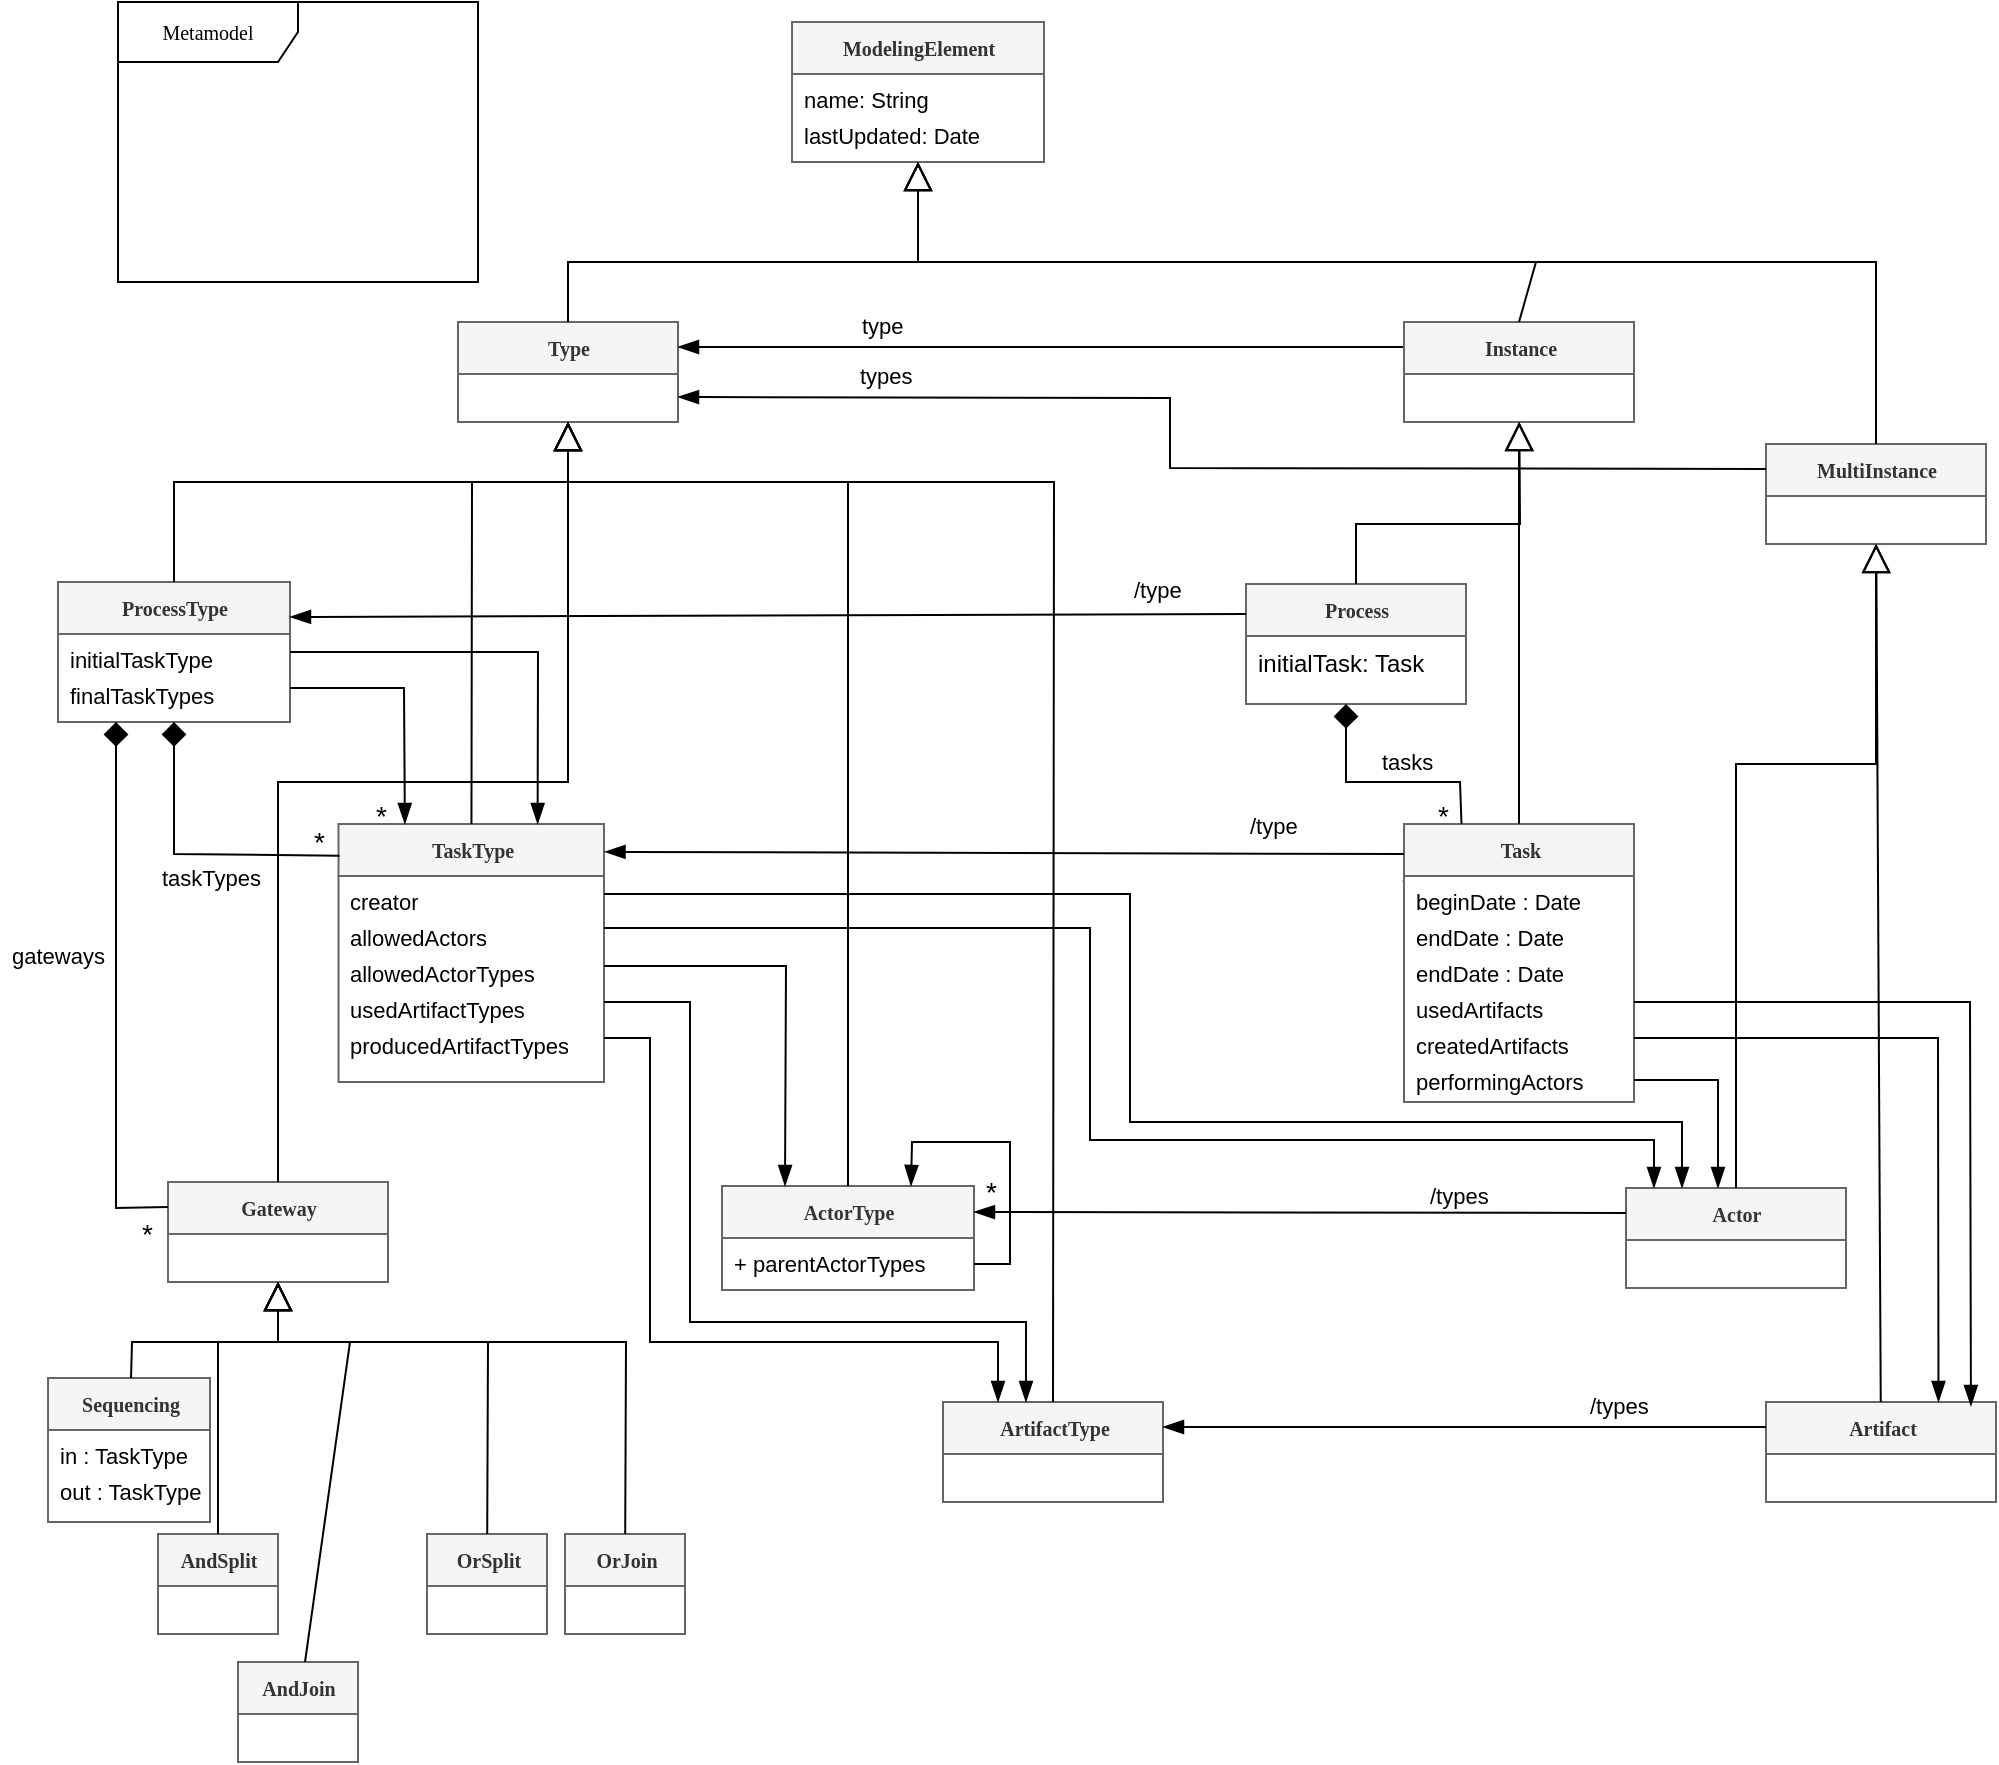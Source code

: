<mxfile version="14.6.9" type="github">
  <diagram name="Page-1" id="c4acf3e9-155e-7222-9cf6-157b1a14988f">
    <mxGraphModel dx="1962" dy="1765" grid="1" gridSize="10" guides="1" tooltips="1" connect="1" arrows="1" fold="1" page="1" pageScale="1" pageWidth="850" pageHeight="1100" background="#ffffff" math="0" shadow="0">
      <root>
        <mxCell id="0" />
        <mxCell id="1" parent="0" />
        <mxCell id="a-3xQabaQIuShYP5bTJc-108" value="&lt;font style=&quot;font-size: 14px&quot;&gt;*&lt;/font&gt;" style="edgeLabel;resizable=0;html=1;align=left;verticalAlign=bottom;" connectable="0" vertex="1" parent="1">
          <mxGeometry x="528" y="222" as="geometry">
            <mxPoint x="4" y="-15" as="offset" />
          </mxGeometry>
        </mxCell>
        <mxCell id="a-3xQabaQIuShYP5bTJc-105" value="&lt;font style=&quot;font-size: 14px&quot;&gt;*&lt;/font&gt;" style="edgeLabel;resizable=0;html=1;align=left;verticalAlign=bottom;" connectable="0" vertex="1" parent="1">
          <mxGeometry x="-3" y="222" as="geometry">
            <mxPoint x="4" y="-15" as="offset" />
          </mxGeometry>
        </mxCell>
        <mxCell id="a-3xQabaQIuShYP5bTJc-51" value="&lt;font style=&quot;font-size: 14px&quot;&gt;*&lt;/font&gt;" style="edgeLabel;resizable=0;html=1;align=left;verticalAlign=bottom;" connectable="0" vertex="1" parent="1">
          <mxGeometry x="509.5" y="257" as="geometry">
            <mxPoint x="4" y="-15" as="offset" />
          </mxGeometry>
        </mxCell>
        <mxCell id="a-3xQabaQIuShYP5bTJc-92" value="&lt;font style=&quot;font-size: 14px&quot;&gt;*&lt;/font&gt;" style="edgeLabel;resizable=0;html=1;align=left;verticalAlign=bottom;" connectable="0" vertex="1" parent="1">
          <mxGeometry x="302" y="410" width="126" as="geometry">
            <mxPoint x="4" y="-15" as="offset" />
          </mxGeometry>
        </mxCell>
        <mxCell id="a-3xQabaQIuShYP5bTJc-44" value="&lt;font style=&quot;font-size: 14px&quot;&gt;*&lt;/font&gt;" style="edgeLabel;resizable=0;html=1;align=left;verticalAlign=bottom;" connectable="0" vertex="1" parent="1">
          <mxGeometry x="-34" y="235" as="geometry">
            <mxPoint x="4" y="-15" as="offset" />
          </mxGeometry>
        </mxCell>
        <mxCell id="17acba5748e5396b-1" value="Metamodel" style="shape=umlFrame;whiteSpace=wrap;html=1;rounded=0;shadow=0;comic=0;labelBackgroundColor=none;strokeWidth=1;fontFamily=Verdana;fontSize=10;align=center;width=90;height=30;" parent="1" vertex="1">
          <mxGeometry x="-126" y="-210" width="180" height="140" as="geometry" />
        </mxCell>
        <mxCell id="EUPt2hbITshMY0ZR5973-1" value="&lt;b&gt;ModelingElement&lt;/b&gt;" style="swimlane;html=1;fontStyle=0;childLayout=stackLayout;horizontal=1;startSize=26;fillColor=#f5f5f5;horizontalStack=0;resizeParent=1;resizeLast=0;collapsible=1;marginBottom=0;swimlaneFillColor=#ffffff;rounded=0;shadow=0;comic=0;labelBackgroundColor=none;strokeWidth=1;fontFamily=Verdana;fontSize=10;align=center;strokeColor=#666666;fontColor=#333333;" parent="1" vertex="1">
          <mxGeometry x="211" y="-200" width="126" height="70" as="geometry" />
        </mxCell>
        <mxCell id="EUPt2hbITshMY0ZR5973-2" value="name: String" style="text;html=1;strokeColor=none;fillColor=none;align=left;verticalAlign=top;spacingLeft=4;spacingRight=4;whiteSpace=wrap;overflow=hidden;rotatable=0;points=[[0,0.5],[1,0.5]];portConstraint=eastwest;fontSize=11;" parent="EUPt2hbITshMY0ZR5973-1" vertex="1">
          <mxGeometry y="26" width="126" height="18" as="geometry" />
        </mxCell>
        <mxCell id="EUPt2hbITshMY0ZR5973-3" value="lastUpdated: Date" style="text;html=1;strokeColor=none;fillColor=none;align=left;verticalAlign=top;spacingLeft=4;spacingRight=4;whiteSpace=wrap;overflow=hidden;rotatable=0;points=[[0,0.5],[1,0.5]];portConstraint=eastwest;fontSize=11;" parent="EUPt2hbITshMY0ZR5973-1" vertex="1">
          <mxGeometry y="44" width="126" height="18" as="geometry" />
        </mxCell>
        <mxCell id="EUPt2hbITshMY0ZR5973-5" value="&lt;b&gt;Type&lt;/b&gt;" style="swimlane;html=1;fontStyle=0;childLayout=stackLayout;horizontal=1;startSize=26;fillColor=#f5f5f5;horizontalStack=0;resizeParent=1;resizeLast=0;collapsible=1;marginBottom=0;swimlaneFillColor=#ffffff;rounded=0;shadow=0;comic=0;labelBackgroundColor=none;strokeWidth=1;fontFamily=Verdana;fontSize=10;align=center;strokeColor=#666666;fontColor=#333333;" parent="1" vertex="1">
          <mxGeometry x="44" y="-50" width="110" height="50" as="geometry" />
        </mxCell>
        <mxCell id="a-3xQabaQIuShYP5bTJc-20" style="edgeStyle=none;rounded=0;orthogonalLoop=1;jettySize=auto;html=1;exitX=0;exitY=0.25;exitDx=0;exitDy=0;entryX=1;entryY=0.25;entryDx=0;entryDy=0;endArrow=blockThin;endFill=1;endSize=8;" edge="1" parent="1" source="a-3xQabaQIuShYP5bTJc-1" target="EUPt2hbITshMY0ZR5973-5">
          <mxGeometry relative="1" as="geometry" />
        </mxCell>
        <mxCell id="a-3xQabaQIuShYP5bTJc-1" value="&lt;b&gt;Instance&lt;/b&gt;" style="swimlane;html=1;fontStyle=0;childLayout=stackLayout;horizontal=1;startSize=26;fillColor=#f5f5f5;horizontalStack=0;resizeParent=1;resizeLast=0;collapsible=1;marginBottom=0;swimlaneFillColor=#ffffff;rounded=0;shadow=0;comic=0;labelBackgroundColor=none;strokeWidth=1;fontFamily=Verdana;fontSize=10;align=center;strokeColor=#666666;fontColor=#333333;" vertex="1" parent="1">
          <mxGeometry x="517" y="-50" width="115" height="50" as="geometry" />
        </mxCell>
        <mxCell id="a-3xQabaQIuShYP5bTJc-2" value="&lt;div&gt;&lt;b&gt;MultiInstance&lt;/b&gt;&lt;/div&gt;" style="swimlane;html=1;fontStyle=0;childLayout=stackLayout;horizontal=1;startSize=26;fillColor=#f5f5f5;horizontalStack=0;resizeParent=1;resizeLast=0;collapsible=1;marginBottom=0;swimlaneFillColor=#ffffff;rounded=0;shadow=0;comic=0;labelBackgroundColor=none;strokeWidth=1;fontFamily=Verdana;fontSize=10;align=center;strokeColor=#666666;fontColor=#333333;" vertex="1" parent="1">
          <mxGeometry x="698" y="11" width="110" height="50" as="geometry" />
        </mxCell>
        <mxCell id="a-3xQabaQIuShYP5bTJc-9" value="" style="endArrow=block;endSize=12;endFill=0;html=1;exitX=0.5;exitY=0;exitDx=0;exitDy=0;rounded=0;" edge="1" parent="1" source="EUPt2hbITshMY0ZR5973-5" target="EUPt2hbITshMY0ZR5973-1">
          <mxGeometry width="160" relative="1" as="geometry">
            <mxPoint x="94" y="10" as="sourcePoint" />
            <mxPoint x="274" y="-112" as="targetPoint" />
            <Array as="points">
              <mxPoint x="99" y="-80" />
              <mxPoint x="274" y="-80" />
            </Array>
          </mxGeometry>
        </mxCell>
        <mxCell id="a-3xQabaQIuShYP5bTJc-10" value="" style="endArrow=block;endSize=12;endFill=0;html=1;exitX=0.5;exitY=0;exitDx=0;exitDy=0;rounded=0;" edge="1" parent="1" source="a-3xQabaQIuShYP5bTJc-1" target="EUPt2hbITshMY0ZR5973-1">
          <mxGeometry width="160" relative="1" as="geometry">
            <mxPoint x="109" y="-50" as="sourcePoint" />
            <mxPoint x="274" y="-110" as="targetPoint" />
            <Array as="points">
              <mxPoint x="583" y="-80" />
              <mxPoint x="274" y="-80" />
            </Array>
          </mxGeometry>
        </mxCell>
        <mxCell id="a-3xQabaQIuShYP5bTJc-13" value="" style="endArrow=block;endSize=12;endFill=0;html=1;rounded=0;" edge="1" parent="1" source="a-3xQabaQIuShYP5bTJc-2" target="EUPt2hbITshMY0ZR5973-1">
          <mxGeometry width="160" relative="1" as="geometry">
            <mxPoint x="414" y="-130" as="sourcePoint" />
            <mxPoint x="574" y="-130" as="targetPoint" />
            <Array as="points">
              <mxPoint x="753" y="-80" />
              <mxPoint x="274" y="-80" />
            </Array>
          </mxGeometry>
        </mxCell>
        <mxCell id="a-3xQabaQIuShYP5bTJc-24" value="type" style="edgeLabel;resizable=0;html=1;align=left;verticalAlign=bottom;" connectable="0" vertex="1" parent="1">
          <mxGeometry x="244" y="-40" as="geometry" />
        </mxCell>
        <mxCell id="a-3xQabaQIuShYP5bTJc-25" style="edgeStyle=none;rounded=0;orthogonalLoop=1;jettySize=auto;html=1;exitX=0;exitY=0.25;exitDx=0;exitDy=0;endArrow=blockThin;endFill=1;endSize=8;entryX=1;entryY=0.75;entryDx=0;entryDy=0;" edge="1" parent="1" source="a-3xQabaQIuShYP5bTJc-2" target="EUPt2hbITshMY0ZR5973-5">
          <mxGeometry relative="1" as="geometry">
            <mxPoint x="464" y="22.5" as="sourcePoint" />
            <mxPoint x="264" y="22.5" as="targetPoint" />
            <Array as="points">
              <mxPoint x="400" y="23" />
              <mxPoint x="400" y="-12" />
            </Array>
          </mxGeometry>
        </mxCell>
        <mxCell id="a-3xQabaQIuShYP5bTJc-26" value="types" style="edgeLabel;resizable=0;html=1;align=left;verticalAlign=bottom;" connectable="0" vertex="1" parent="1">
          <mxGeometry x="239" as="geometry">
            <mxPoint x="4" y="-15" as="offset" />
          </mxGeometry>
        </mxCell>
        <mxCell id="a-3xQabaQIuShYP5bTJc-27" value="&lt;b&gt;ProcessType&lt;/b&gt;" style="swimlane;html=1;fontStyle=0;childLayout=stackLayout;horizontal=1;startSize=26;fillColor=#f5f5f5;horizontalStack=0;resizeParent=1;resizeLast=0;collapsible=1;marginBottom=0;swimlaneFillColor=#ffffff;rounded=0;shadow=0;comic=0;labelBackgroundColor=none;strokeWidth=1;fontFamily=Verdana;fontSize=10;align=center;strokeColor=#666666;fontColor=#333333;" vertex="1" parent="1">
          <mxGeometry x="-156" y="80" width="116" height="70" as="geometry" />
        </mxCell>
        <mxCell id="a-3xQabaQIuShYP5bTJc-68" value="initialTaskType" style="text;html=1;strokeColor=none;fillColor=none;align=left;verticalAlign=top;spacingLeft=4;spacingRight=4;whiteSpace=wrap;overflow=hidden;rotatable=0;points=[[0,0.5],[1,0.5]];portConstraint=eastwest;fontSize=11;" vertex="1" parent="a-3xQabaQIuShYP5bTJc-27">
          <mxGeometry y="26" width="116" height="18" as="geometry" />
        </mxCell>
        <mxCell id="a-3xQabaQIuShYP5bTJc-69" value="&lt;div style=&quot;font-size: 11px&quot;&gt;finalTaskTypes&lt;/div&gt;" style="text;html=1;strokeColor=none;fillColor=none;align=left;verticalAlign=top;spacingLeft=4;spacingRight=4;whiteSpace=wrap;overflow=hidden;rotatable=0;points=[[0,0.5],[1,0.5]];portConstraint=eastwest;fontSize=11;" vertex="1" parent="a-3xQabaQIuShYP5bTJc-27">
          <mxGeometry y="44" width="116" height="18" as="geometry" />
        </mxCell>
        <mxCell id="a-3xQabaQIuShYP5bTJc-29" value="" style="endArrow=block;endSize=12;endFill=0;html=1;rounded=0;exitX=0.5;exitY=0;exitDx=0;exitDy=0;" edge="1" parent="1" source="a-3xQabaQIuShYP5bTJc-27" target="EUPt2hbITshMY0ZR5973-5">
          <mxGeometry width="160" relative="1" as="geometry">
            <mxPoint x="-36" y="60" as="sourcePoint" />
            <mxPoint x="139" y="70" as="targetPoint" />
            <Array as="points">
              <mxPoint x="-98" y="30" />
              <mxPoint x="99" y="30" />
            </Array>
          </mxGeometry>
        </mxCell>
        <mxCell id="a-3xQabaQIuShYP5bTJc-30" value="&lt;b&gt;TaskType&lt;/b&gt;" style="swimlane;html=1;fontStyle=0;childLayout=stackLayout;horizontal=1;startSize=26;fillColor=#f5f5f5;horizontalStack=0;resizeParent=1;resizeLast=0;collapsible=1;marginBottom=0;swimlaneFillColor=#ffffff;rounded=0;shadow=0;comic=0;labelBackgroundColor=none;strokeWidth=1;fontFamily=Verdana;fontSize=10;align=center;strokeColor=#666666;fontColor=#333333;" vertex="1" parent="1">
          <mxGeometry x="-15.75" y="201" width="132.75" height="129" as="geometry" />
        </mxCell>
        <mxCell id="a-3xQabaQIuShYP5bTJc-70" value="creator" style="text;html=1;strokeColor=none;fillColor=none;align=left;verticalAlign=top;spacingLeft=4;spacingRight=4;whiteSpace=wrap;overflow=hidden;rotatable=0;points=[[0,0.5],[1,0.5]];portConstraint=eastwest;fontSize=11;" vertex="1" parent="a-3xQabaQIuShYP5bTJc-30">
          <mxGeometry y="26" width="132.75" height="18" as="geometry" />
        </mxCell>
        <mxCell id="a-3xQabaQIuShYP5bTJc-72" value="allowedActors" style="text;html=1;strokeColor=none;fillColor=none;align=left;verticalAlign=top;spacingLeft=4;spacingRight=4;whiteSpace=wrap;overflow=hidden;rotatable=0;points=[[0,0.5],[1,0.5]];portConstraint=eastwest;fontSize=11;" vertex="1" parent="a-3xQabaQIuShYP5bTJc-30">
          <mxGeometry y="44" width="132.75" height="18" as="geometry" />
        </mxCell>
        <mxCell id="a-3xQabaQIuShYP5bTJc-71" value="allowedActorTypes" style="text;html=1;strokeColor=none;fillColor=none;align=left;verticalAlign=top;spacingLeft=4;spacingRight=4;whiteSpace=wrap;overflow=hidden;rotatable=0;points=[[0,0.5],[1,0.5]];portConstraint=eastwest;fontSize=11;" vertex="1" parent="a-3xQabaQIuShYP5bTJc-30">
          <mxGeometry y="62" width="132.75" height="18" as="geometry" />
        </mxCell>
        <mxCell id="a-3xQabaQIuShYP5bTJc-73" value="usedArtifactTypes" style="text;html=1;strokeColor=none;fillColor=none;align=left;verticalAlign=top;spacingLeft=4;spacingRight=4;whiteSpace=wrap;overflow=hidden;rotatable=0;points=[[0,0.5],[1,0.5]];portConstraint=eastwest;fontSize=11;" vertex="1" parent="a-3xQabaQIuShYP5bTJc-30">
          <mxGeometry y="80" width="132.75" height="18" as="geometry" />
        </mxCell>
        <mxCell id="a-3xQabaQIuShYP5bTJc-74" value="producedArtifactTypes" style="text;html=1;strokeColor=none;fillColor=none;align=left;verticalAlign=top;spacingLeft=4;spacingRight=4;whiteSpace=wrap;overflow=hidden;rotatable=0;points=[[0,0.5],[1,0.5]];portConstraint=eastwest;fontSize=11;" vertex="1" parent="a-3xQabaQIuShYP5bTJc-30">
          <mxGeometry y="98" width="132.75" height="18" as="geometry" />
        </mxCell>
        <mxCell id="a-3xQabaQIuShYP5bTJc-31" value="" style="endArrow=block;endSize=12;endFill=0;html=1;rounded=0;" edge="1" parent="1" source="a-3xQabaQIuShYP5bTJc-30" target="EUPt2hbITshMY0ZR5973-5">
          <mxGeometry width="160" relative="1" as="geometry">
            <mxPoint x="93" y="212" as="sourcePoint" />
            <mxPoint x="228" y="70" as="targetPoint" />
            <Array as="points">
              <mxPoint x="51" y="30" />
              <mxPoint x="99" y="30" />
            </Array>
          </mxGeometry>
        </mxCell>
        <mxCell id="a-3xQabaQIuShYP5bTJc-32" value="&lt;b&gt;Gateway&lt;/b&gt;" style="swimlane;html=1;fontStyle=0;childLayout=stackLayout;horizontal=1;startSize=26;fillColor=#f5f5f5;horizontalStack=0;resizeParent=1;resizeLast=0;collapsible=1;marginBottom=0;swimlaneFillColor=#ffffff;rounded=0;shadow=0;comic=0;labelBackgroundColor=none;strokeWidth=1;fontFamily=Verdana;fontSize=10;align=center;strokeColor=#666666;fontColor=#333333;" vertex="1" parent="1">
          <mxGeometry x="-101" y="380" width="110" height="50" as="geometry" />
        </mxCell>
        <mxCell id="a-3xQabaQIuShYP5bTJc-33" value="" style="endArrow=block;endSize=12;endFill=0;html=1;rounded=0;exitX=0.5;exitY=0;exitDx=0;exitDy=0;" edge="1" parent="1" source="a-3xQabaQIuShYP5bTJc-32" target="EUPt2hbITshMY0ZR5973-5">
          <mxGeometry width="160" relative="1" as="geometry">
            <mxPoint x="109" y="134" as="sourcePoint" />
            <mxPoint x="109" y="10" as="targetPoint" />
            <Array as="points">
              <mxPoint x="-46" y="180" />
              <mxPoint x="99" y="180" />
            </Array>
          </mxGeometry>
        </mxCell>
        <mxCell id="a-3xQabaQIuShYP5bTJc-36" style="edgeStyle=none;rounded=0;orthogonalLoop=1;jettySize=auto;html=1;endArrow=none;endFill=0;endSize=10;startArrow=diamond;startFill=1;startSize=10;entryX=0;entryY=0.25;entryDx=0;entryDy=0;exitX=0.25;exitY=1;exitDx=0;exitDy=0;" edge="1" parent="1" source="a-3xQabaQIuShYP5bTJc-27" target="a-3xQabaQIuShYP5bTJc-32">
          <mxGeometry relative="1" as="geometry">
            <mxPoint x="-140" y="180" as="sourcePoint" />
            <mxPoint x="-26" y="321.5" as="targetPoint" />
            <Array as="points">
              <mxPoint x="-127" y="393" />
            </Array>
          </mxGeometry>
        </mxCell>
        <mxCell id="a-3xQabaQIuShYP5bTJc-37" value="&lt;b&gt;ActorType&lt;/b&gt;" style="swimlane;html=1;fontStyle=0;childLayout=stackLayout;horizontal=1;startSize=26;fillColor=#f5f5f5;horizontalStack=0;resizeParent=1;resizeLast=0;collapsible=1;marginBottom=0;swimlaneFillColor=#ffffff;rounded=0;shadow=0;comic=0;labelBackgroundColor=none;strokeWidth=1;fontFamily=Verdana;fontSize=10;align=center;strokeColor=#666666;fontColor=#333333;" vertex="1" parent="1">
          <mxGeometry x="176" y="382" width="126" height="52" as="geometry">
            <mxRectangle x="154" y="368" width="90" height="26" as="alternateBounds" />
          </mxGeometry>
        </mxCell>
        <mxCell id="a-3xQabaQIuShYP5bTJc-91" value="+ parentActorTypes" style="text;html=1;strokeColor=none;fillColor=none;align=left;verticalAlign=top;spacingLeft=4;spacingRight=4;whiteSpace=wrap;overflow=hidden;rotatable=0;points=[[0,0.5],[1,0.5]];portConstraint=eastwest;fontSize=11;" vertex="1" parent="a-3xQabaQIuShYP5bTJc-37">
          <mxGeometry y="26" width="126" height="18" as="geometry" />
        </mxCell>
        <mxCell id="a-3xQabaQIuShYP5bTJc-38" value="&lt;div&gt;&lt;b&gt;ArtifactType&lt;/b&gt;&lt;/div&gt;" style="swimlane;html=1;fontStyle=0;childLayout=stackLayout;horizontal=1;startSize=26;fillColor=#f5f5f5;horizontalStack=0;resizeParent=1;resizeLast=0;collapsible=1;marginBottom=0;swimlaneFillColor=#ffffff;rounded=0;shadow=0;comic=0;labelBackgroundColor=none;strokeWidth=1;fontFamily=Verdana;fontSize=10;align=center;strokeColor=#666666;fontColor=#333333;" vertex="1" parent="1">
          <mxGeometry x="286.5" y="490" width="110" height="50" as="geometry" />
        </mxCell>
        <mxCell id="a-3xQabaQIuShYP5bTJc-40" value="" style="endArrow=block;endSize=12;endFill=0;html=1;rounded=0;exitX=0.5;exitY=0;exitDx=0;exitDy=0;" edge="1" parent="1" source="a-3xQabaQIuShYP5bTJc-37" target="EUPt2hbITshMY0ZR5973-5">
          <mxGeometry width="160" relative="1" as="geometry">
            <mxPoint x="289" y="135" as="sourcePoint" />
            <mxPoint x="418" y="90" as="targetPoint" />
            <Array as="points">
              <mxPoint x="239" y="30" />
              <mxPoint x="99" y="30" />
            </Array>
          </mxGeometry>
        </mxCell>
        <mxCell id="a-3xQabaQIuShYP5bTJc-41" value="" style="endArrow=block;endSize=12;endFill=0;html=1;rounded=0;exitX=0.5;exitY=0;exitDx=0;exitDy=0;" edge="1" parent="1" source="a-3xQabaQIuShYP5bTJc-38" target="EUPt2hbITshMY0ZR5973-5">
          <mxGeometry width="160" relative="1" as="geometry">
            <mxPoint x="199" y="200" as="sourcePoint" />
            <mxPoint x="109" y="10" as="targetPoint" />
            <Array as="points">
              <mxPoint x="342" y="30" />
              <mxPoint x="99" y="30" />
            </Array>
          </mxGeometry>
        </mxCell>
        <mxCell id="a-3xQabaQIuShYP5bTJc-42" value="gateways" style="edgeLabel;resizable=0;html=1;align=left;verticalAlign=bottom;" connectable="0" vertex="1" parent="1">
          <mxGeometry x="-185" y="290" as="geometry">
            <mxPoint x="4" y="-15" as="offset" />
          </mxGeometry>
        </mxCell>
        <mxCell id="a-3xQabaQIuShYP5bTJc-43" value="&lt;font style=&quot;font-size: 14px&quot;&gt;*&lt;/font&gt;" style="edgeLabel;resizable=0;html=1;align=left;verticalAlign=bottom;" connectable="0" vertex="1" parent="1">
          <mxGeometry x="-120" y="431" as="geometry">
            <mxPoint x="4" y="-15" as="offset" />
          </mxGeometry>
        </mxCell>
        <mxCell id="a-3xQabaQIuShYP5bTJc-45" value="taskTypes" style="edgeLabel;resizable=0;html=1;align=left;verticalAlign=bottom;" connectable="0" vertex="1" parent="1">
          <mxGeometry x="-110" y="251" as="geometry">
            <mxPoint x="4" y="-15" as="offset" />
          </mxGeometry>
        </mxCell>
        <mxCell id="a-3xQabaQIuShYP5bTJc-46" value="&lt;b&gt;Process&lt;/b&gt;" style="swimlane;html=1;fontStyle=0;childLayout=stackLayout;horizontal=1;startSize=26;fillColor=#f5f5f5;horizontalStack=0;resizeParent=1;resizeLast=0;collapsible=1;marginBottom=0;swimlaneFillColor=#ffffff;rounded=0;shadow=0;comic=0;labelBackgroundColor=none;strokeWidth=1;fontFamily=Verdana;fontSize=10;align=center;strokeColor=#666666;fontColor=#333333;" vertex="1" parent="1">
          <mxGeometry x="438" y="81" width="110" height="60" as="geometry" />
        </mxCell>
        <mxCell id="a-3xQabaQIuShYP5bTJc-62" value="initialTask: Task" style="text;html=1;strokeColor=none;fillColor=none;align=left;verticalAlign=top;spacingLeft=4;spacingRight=4;whiteSpace=wrap;overflow=hidden;rotatable=0;points=[[0,0.5],[1,0.5]];portConstraint=eastwest;" vertex="1" parent="a-3xQabaQIuShYP5bTJc-46">
          <mxGeometry y="26" width="110" height="26" as="geometry" />
        </mxCell>
        <mxCell id="a-3xQabaQIuShYP5bTJc-47" style="edgeStyle=none;rounded=0;orthogonalLoop=1;jettySize=auto;html=1;endArrow=blockThin;endFill=1;endSize=8;exitX=0;exitY=0.25;exitDx=0;exitDy=0;entryX=1;entryY=0.25;entryDx=0;entryDy=0;" edge="1" parent="1" source="a-3xQabaQIuShYP5bTJc-46" target="a-3xQabaQIuShYP5bTJc-27">
          <mxGeometry relative="1" as="geometry">
            <mxPoint x="420" y="115" as="sourcePoint" />
            <mxPoint x="-10" y="80" as="targetPoint" />
          </mxGeometry>
        </mxCell>
        <mxCell id="a-3xQabaQIuShYP5bTJc-48" value="/type" style="edgeLabel;resizable=0;html=1;align=left;verticalAlign=bottom;" connectable="0" vertex="1" parent="1">
          <mxGeometry x="380" y="92" as="geometry" />
        </mxCell>
        <mxCell id="a-3xQabaQIuShYP5bTJc-49" value="&lt;b&gt;Task&lt;/b&gt;" style="swimlane;html=1;fontStyle=0;childLayout=stackLayout;horizontal=1;startSize=26;fillColor=#f5f5f5;horizontalStack=0;resizeParent=1;resizeLast=0;collapsible=1;marginBottom=0;swimlaneFillColor=#ffffff;rounded=0;shadow=0;comic=0;labelBackgroundColor=none;strokeWidth=1;fontFamily=Verdana;fontSize=10;align=center;strokeColor=#666666;fontColor=#333333;" vertex="1" parent="1">
          <mxGeometry x="517" y="201" width="115" height="139" as="geometry" />
        </mxCell>
        <mxCell id="a-3xQabaQIuShYP5bTJc-97" value="beginDate : Date" style="text;html=1;strokeColor=none;fillColor=none;align=left;verticalAlign=top;spacingLeft=4;spacingRight=4;whiteSpace=wrap;overflow=hidden;rotatable=0;points=[[0,0.5],[1,0.5]];portConstraint=eastwest;fontSize=11;" vertex="1" parent="a-3xQabaQIuShYP5bTJc-49">
          <mxGeometry y="26" width="115" height="18" as="geometry" />
        </mxCell>
        <mxCell id="a-3xQabaQIuShYP5bTJc-107" value="endDate : Date" style="text;html=1;strokeColor=none;fillColor=none;align=left;verticalAlign=top;spacingLeft=4;spacingRight=4;whiteSpace=wrap;overflow=hidden;rotatable=0;points=[[0,0.5],[1,0.5]];portConstraint=eastwest;fontSize=11;" vertex="1" parent="a-3xQabaQIuShYP5bTJc-49">
          <mxGeometry y="44" width="115" height="18" as="geometry" />
        </mxCell>
        <mxCell id="a-3xQabaQIuShYP5bTJc-101" value="endDate : Date" style="text;html=1;strokeColor=none;fillColor=none;align=left;verticalAlign=top;spacingLeft=4;spacingRight=4;whiteSpace=wrap;overflow=hidden;rotatable=0;points=[[0,0.5],[1,0.5]];portConstraint=eastwest;fontSize=11;" vertex="1" parent="a-3xQabaQIuShYP5bTJc-49">
          <mxGeometry y="62" width="115" height="18" as="geometry" />
        </mxCell>
        <mxCell id="a-3xQabaQIuShYP5bTJc-99" value="usedArtifacts" style="text;html=1;strokeColor=none;fillColor=none;align=left;verticalAlign=top;spacingLeft=4;spacingRight=4;whiteSpace=wrap;overflow=hidden;rotatable=0;points=[[0,0.5],[1,0.5]];portConstraint=eastwest;fontSize=11;" vertex="1" parent="a-3xQabaQIuShYP5bTJc-49">
          <mxGeometry y="80" width="115" height="18" as="geometry" />
        </mxCell>
        <mxCell id="a-3xQabaQIuShYP5bTJc-98" value="createdArtifacts" style="text;html=1;strokeColor=none;fillColor=none;align=left;verticalAlign=top;spacingLeft=4;spacingRight=4;whiteSpace=wrap;overflow=hidden;rotatable=0;points=[[0,0.5],[1,0.5]];portConstraint=eastwest;fontSize=11;" vertex="1" parent="a-3xQabaQIuShYP5bTJc-49">
          <mxGeometry y="98" width="115" height="18" as="geometry" />
        </mxCell>
        <mxCell id="a-3xQabaQIuShYP5bTJc-100" value="performingActors" style="text;html=1;strokeColor=none;fillColor=none;align=left;verticalAlign=top;spacingLeft=4;spacingRight=4;whiteSpace=wrap;overflow=hidden;rotatable=0;points=[[0,0.5],[1,0.5]];portConstraint=eastwest;fontSize=11;" vertex="1" parent="a-3xQabaQIuShYP5bTJc-49">
          <mxGeometry y="116" width="115" height="18" as="geometry" />
        </mxCell>
        <mxCell id="a-3xQabaQIuShYP5bTJc-50" style="edgeStyle=none;rounded=0;orthogonalLoop=1;jettySize=auto;html=1;endArrow=none;endFill=0;endSize=10;startArrow=diamond;startFill=1;startSize=10;entryX=0.25;entryY=0;entryDx=0;entryDy=0;" edge="1" parent="1" target="a-3xQabaQIuShYP5bTJc-49">
          <mxGeometry relative="1" as="geometry">
            <mxPoint x="488" y="141" as="sourcePoint" />
            <mxPoint x="528" y="173" as="targetPoint" />
            <Array as="points">
              <mxPoint x="488" y="180" />
              <mxPoint x="545" y="180" />
            </Array>
          </mxGeometry>
        </mxCell>
        <mxCell id="a-3xQabaQIuShYP5bTJc-52" value="tasks" style="edgeLabel;resizable=0;html=1;align=left;verticalAlign=bottom;" connectable="0" vertex="1" parent="1">
          <mxGeometry x="500" y="193" as="geometry">
            <mxPoint x="4" y="-15" as="offset" />
          </mxGeometry>
        </mxCell>
        <mxCell id="a-3xQabaQIuShYP5bTJc-54" style="edgeStyle=none;rounded=0;orthogonalLoop=1;jettySize=auto;html=1;exitX=0;exitY=0.108;exitDx=0;exitDy=0;endArrow=blockThin;endFill=1;endSize=8;entryX=1.002;entryY=0.108;entryDx=0;entryDy=0;entryPerimeter=0;exitPerimeter=0;" edge="1" parent="1" source="a-3xQabaQIuShYP5bTJc-49" target="a-3xQabaQIuShYP5bTJc-30">
          <mxGeometry relative="1" as="geometry">
            <mxPoint x="393" y="266.5" as="sourcePoint" />
            <mxPoint x="220" y="214" as="targetPoint" />
          </mxGeometry>
        </mxCell>
        <mxCell id="a-3xQabaQIuShYP5bTJc-55" value="/type" style="edgeLabel;resizable=0;html=1;align=left;verticalAlign=bottom;" connectable="0" vertex="1" parent="1">
          <mxGeometry x="438" y="210" as="geometry" />
        </mxCell>
        <mxCell id="a-3xQabaQIuShYP5bTJc-56" value="&lt;b&gt;Actor&lt;/b&gt;" style="swimlane;html=1;fontStyle=0;childLayout=stackLayout;horizontal=1;startSize=26;fillColor=#f5f5f5;horizontalStack=0;resizeParent=1;resizeLast=0;collapsible=1;marginBottom=0;swimlaneFillColor=#ffffff;rounded=0;shadow=0;comic=0;labelBackgroundColor=none;strokeWidth=1;fontFamily=Verdana;fontSize=10;align=center;strokeColor=#666666;fontColor=#333333;" vertex="1" parent="1">
          <mxGeometry x="628" y="383" width="110" height="50" as="geometry" />
        </mxCell>
        <mxCell id="a-3xQabaQIuShYP5bTJc-57" style="edgeStyle=none;rounded=0;orthogonalLoop=1;jettySize=auto;html=1;exitX=0;exitY=0.25;exitDx=0;exitDy=0;endArrow=blockThin;endFill=1;endSize=8;entryX=1;entryY=0.25;entryDx=0;entryDy=0;" edge="1" parent="1" source="a-3xQabaQIuShYP5bTJc-56" target="a-3xQabaQIuShYP5bTJc-37">
          <mxGeometry relative="1" as="geometry">
            <mxPoint x="463" y="411.5" as="sourcePoint" />
            <mxPoint x="300" y="408" as="targetPoint" />
          </mxGeometry>
        </mxCell>
        <mxCell id="a-3xQabaQIuShYP5bTJc-58" value="/types" style="edgeLabel;resizable=0;html=1;align=left;verticalAlign=bottom;" connectable="0" vertex="1" parent="1">
          <mxGeometry x="528" y="395" as="geometry" />
        </mxCell>
        <mxCell id="a-3xQabaQIuShYP5bTJc-59" value="&lt;b&gt;Artifact&lt;/b&gt;" style="swimlane;html=1;fontStyle=0;childLayout=stackLayout;horizontal=1;startSize=26;fillColor=#f5f5f5;horizontalStack=0;resizeParent=1;resizeLast=0;collapsible=1;marginBottom=0;swimlaneFillColor=#ffffff;rounded=0;shadow=0;comic=0;labelBackgroundColor=none;strokeWidth=1;fontFamily=Verdana;fontSize=10;align=center;strokeColor=#666666;fontColor=#333333;" vertex="1" parent="1">
          <mxGeometry x="698" y="490" width="115" height="50" as="geometry" />
        </mxCell>
        <mxCell id="a-3xQabaQIuShYP5bTJc-60" style="edgeStyle=none;rounded=0;orthogonalLoop=1;jettySize=auto;html=1;exitX=0;exitY=0.25;exitDx=0;exitDy=0;entryX=1;entryY=0.25;entryDx=0;entryDy=0;endArrow=blockThin;endFill=1;endSize=8;" edge="1" parent="1" source="a-3xQabaQIuShYP5bTJc-59" target="a-3xQabaQIuShYP5bTJc-38">
          <mxGeometry relative="1" as="geometry">
            <mxPoint x="533" y="466.5" as="sourcePoint" />
            <mxPoint x="294" y="462.5" as="targetPoint" />
          </mxGeometry>
        </mxCell>
        <mxCell id="a-3xQabaQIuShYP5bTJc-61" value="/types" style="edgeLabel;resizable=0;html=1;align=left;verticalAlign=bottom;" connectable="0" vertex="1" parent="1">
          <mxGeometry x="608" y="500" as="geometry" />
        </mxCell>
        <mxCell id="a-3xQabaQIuShYP5bTJc-64" value="" style="endArrow=block;endSize=12;endFill=0;html=1;rounded=0;exitX=0.5;exitY=0;exitDx=0;exitDy=0;" edge="1" parent="1" source="a-3xQabaQIuShYP5bTJc-46" target="a-3xQabaQIuShYP5bTJc-1">
          <mxGeometry width="160" relative="1" as="geometry">
            <mxPoint x="593" y="199" as="sourcePoint" />
            <mxPoint x="588" y="1" as="targetPoint" />
            <Array as="points">
              <mxPoint x="493" y="51" />
              <mxPoint x="575" y="51" />
            </Array>
          </mxGeometry>
        </mxCell>
        <mxCell id="a-3xQabaQIuShYP5bTJc-65" value="" style="endArrow=block;endSize=12;endFill=0;html=1;rounded=0;" edge="1" parent="1" source="a-3xQabaQIuShYP5bTJc-49" target="a-3xQabaQIuShYP5bTJc-1">
          <mxGeometry width="160" relative="1" as="geometry">
            <mxPoint x="588" y="142" as="sourcePoint" />
            <mxPoint x="678.329" y="61" as="targetPoint" />
          </mxGeometry>
        </mxCell>
        <mxCell id="a-3xQabaQIuShYP5bTJc-66" value="" style="endArrow=block;endSize=12;endFill=0;html=1;rounded=0;" edge="1" parent="1" source="a-3xQabaQIuShYP5bTJc-56" target="a-3xQabaQIuShYP5bTJc-2">
          <mxGeometry width="160" relative="1" as="geometry">
            <mxPoint x="594.793" y="201" as="sourcePoint" />
            <mxPoint x="593.207" y="10" as="targetPoint" />
            <Array as="points">
              <mxPoint x="683" y="171" />
              <mxPoint x="753" y="171" />
            </Array>
          </mxGeometry>
        </mxCell>
        <mxCell id="a-3xQabaQIuShYP5bTJc-67" value="" style="endArrow=block;endSize=12;endFill=0;html=1;rounded=0;" edge="1" parent="1" source="a-3xQabaQIuShYP5bTJc-59" target="a-3xQabaQIuShYP5bTJc-2">
          <mxGeometry width="160" relative="1" as="geometry">
            <mxPoint x="604.793" y="211" as="sourcePoint" />
            <mxPoint x="603.207" y="20" as="targetPoint" />
          </mxGeometry>
        </mxCell>
        <mxCell id="a-3xQabaQIuShYP5bTJc-76" value="&lt;b&gt;Sequencing&lt;/b&gt;" style="swimlane;html=1;fontStyle=0;childLayout=stackLayout;horizontal=1;startSize=26;fillColor=#f5f5f5;horizontalStack=0;resizeParent=1;resizeLast=0;collapsible=1;marginBottom=0;swimlaneFillColor=#ffffff;rounded=0;shadow=0;comic=0;labelBackgroundColor=none;strokeWidth=1;fontFamily=Verdana;fontSize=10;align=center;strokeColor=#666666;fontColor=#333333;" vertex="1" parent="1">
          <mxGeometry x="-161" y="478" width="81" height="72" as="geometry" />
        </mxCell>
        <mxCell id="a-3xQabaQIuShYP5bTJc-109" value="in : TaskType" style="text;html=1;strokeColor=none;fillColor=none;align=left;verticalAlign=top;spacingLeft=4;spacingRight=4;whiteSpace=wrap;overflow=hidden;rotatable=0;points=[[0,0.5],[1,0.5]];portConstraint=eastwest;fontSize=11;" vertex="1" parent="a-3xQabaQIuShYP5bTJc-76">
          <mxGeometry y="26" width="81" height="18" as="geometry" />
        </mxCell>
        <mxCell id="a-3xQabaQIuShYP5bTJc-110" value="out : TaskType" style="text;html=1;strokeColor=none;fillColor=none;align=left;verticalAlign=top;spacingLeft=4;spacingRight=4;whiteSpace=wrap;overflow=hidden;rotatable=0;points=[[0,0.5],[1,0.5]];portConstraint=eastwest;fontSize=11;" vertex="1" parent="a-3xQabaQIuShYP5bTJc-76">
          <mxGeometry y="44" width="81" height="18" as="geometry" />
        </mxCell>
        <mxCell id="a-3xQabaQIuShYP5bTJc-77" value="&lt;b&gt;AndSplit&lt;/b&gt;" style="swimlane;html=1;fontStyle=0;childLayout=stackLayout;horizontal=1;startSize=26;fillColor=#f5f5f5;horizontalStack=0;resizeParent=1;resizeLast=0;collapsible=1;marginBottom=0;swimlaneFillColor=#ffffff;rounded=0;shadow=0;comic=0;labelBackgroundColor=none;strokeWidth=1;fontFamily=Verdana;fontSize=10;align=center;strokeColor=#666666;fontColor=#333333;" vertex="1" parent="1">
          <mxGeometry x="-106" y="556" width="60" height="50" as="geometry" />
        </mxCell>
        <mxCell id="a-3xQabaQIuShYP5bTJc-78" value="&lt;b&gt;OrSplit&lt;/b&gt;" style="swimlane;html=1;fontStyle=0;childLayout=stackLayout;horizontal=1;startSize=26;fillColor=#f5f5f5;horizontalStack=0;resizeParent=1;resizeLast=0;collapsible=1;marginBottom=0;swimlaneFillColor=#ffffff;rounded=0;shadow=0;comic=0;labelBackgroundColor=none;strokeWidth=1;fontFamily=Verdana;fontSize=10;align=center;strokeColor=#666666;fontColor=#333333;" vertex="1" parent="1">
          <mxGeometry x="28.5" y="556" width="60" height="50" as="geometry" />
        </mxCell>
        <mxCell id="a-3xQabaQIuShYP5bTJc-79" value="&lt;b&gt;AndJoin&lt;/b&gt;" style="swimlane;html=1;fontStyle=0;childLayout=stackLayout;horizontal=1;startSize=26;fillColor=#f5f5f5;horizontalStack=0;resizeParent=1;resizeLast=0;collapsible=1;marginBottom=0;swimlaneFillColor=#ffffff;rounded=0;shadow=0;comic=0;labelBackgroundColor=none;strokeWidth=1;fontFamily=Verdana;fontSize=10;align=center;strokeColor=#666666;fontColor=#333333;" vertex="1" parent="1">
          <mxGeometry x="-66" y="620" width="60" height="50" as="geometry" />
        </mxCell>
        <mxCell id="a-3xQabaQIuShYP5bTJc-80" value="&lt;b&gt;OrJoin&lt;/b&gt;" style="swimlane;html=1;fontStyle=0;childLayout=stackLayout;horizontal=1;startSize=26;fillColor=#f5f5f5;horizontalStack=0;resizeParent=1;resizeLast=0;collapsible=1;marginBottom=0;swimlaneFillColor=#ffffff;rounded=0;shadow=0;comic=0;labelBackgroundColor=none;strokeWidth=1;fontFamily=Verdana;fontSize=10;align=center;strokeColor=#666666;fontColor=#333333;" vertex="1" parent="1">
          <mxGeometry x="97.5" y="556" width="60" height="50" as="geometry" />
        </mxCell>
        <mxCell id="a-3xQabaQIuShYP5bTJc-81" value="" style="endArrow=block;endSize=12;endFill=0;html=1;rounded=0;" edge="1" parent="1" source="a-3xQabaQIuShYP5bTJc-76" target="a-3xQabaQIuShYP5bTJc-32">
          <mxGeometry width="160" relative="1" as="geometry">
            <mxPoint x="-61" y="90" as="sourcePoint" />
            <mxPoint x="-100" y="440" as="targetPoint" />
            <Array as="points">
              <mxPoint x="-119" y="460" />
              <mxPoint x="-46" y="460" />
            </Array>
          </mxGeometry>
        </mxCell>
        <mxCell id="a-3xQabaQIuShYP5bTJc-82" value="" style="endArrow=block;endSize=12;endFill=0;html=1;rounded=0;entryX=0.5;entryY=1;entryDx=0;entryDy=0;" edge="1" parent="1" source="a-3xQabaQIuShYP5bTJc-77" target="a-3xQabaQIuShYP5bTJc-32">
          <mxGeometry width="160" relative="1" as="geometry">
            <mxPoint x="-115.264" y="488" as="sourcePoint" />
            <mxPoint x="-36" y="440" as="targetPoint" />
            <Array as="points">
              <mxPoint x="-76" y="460" />
              <mxPoint x="-46" y="460" />
            </Array>
          </mxGeometry>
        </mxCell>
        <mxCell id="a-3xQabaQIuShYP5bTJc-83" value="" style="endArrow=block;endSize=12;endFill=0;html=1;rounded=0;" edge="1" parent="1" source="a-3xQabaQIuShYP5bTJc-78" target="a-3xQabaQIuShYP5bTJc-32">
          <mxGeometry width="160" relative="1" as="geometry">
            <mxPoint x="-42" y="488" as="sourcePoint" />
            <mxPoint x="-38.055" y="440" as="targetPoint" />
            <Array as="points">
              <mxPoint x="59" y="460" />
              <mxPoint x="-46" y="460" />
            </Array>
          </mxGeometry>
        </mxCell>
        <mxCell id="a-3xQabaQIuShYP5bTJc-84" value="" style="endArrow=block;endSize=12;endFill=0;html=1;rounded=0;" edge="1" parent="1" source="a-3xQabaQIuShYP5bTJc-79" target="a-3xQabaQIuShYP5bTJc-32">
          <mxGeometry width="160" relative="1" as="geometry">
            <mxPoint x="10.184" y="488" as="sourcePoint" />
            <mxPoint x="-20.184" y="440" as="targetPoint" />
            <Array as="points">
              <mxPoint x="-10" y="460" />
              <mxPoint x="-46" y="460" />
            </Array>
          </mxGeometry>
        </mxCell>
        <mxCell id="a-3xQabaQIuShYP5bTJc-85" value="" style="endArrow=block;endSize=12;endFill=0;html=1;rounded=0;" edge="1" parent="1" source="a-3xQabaQIuShYP5bTJc-80" target="a-3xQabaQIuShYP5bTJc-32">
          <mxGeometry width="160" relative="1" as="geometry">
            <mxPoint x="64" y="490.385" as="sourcePoint" />
            <mxPoint x="-2.837" y="440" as="targetPoint" />
            <Array as="points">
              <mxPoint x="128" y="460" />
              <mxPoint x="-46" y="460" />
            </Array>
          </mxGeometry>
        </mxCell>
        <mxCell id="a-3xQabaQIuShYP5bTJc-87" style="edgeStyle=none;rounded=0;orthogonalLoop=1;jettySize=auto;html=1;exitX=1;exitY=0.5;exitDx=0;exitDy=0;endArrow=blockThin;endFill=1;endSize=8;" edge="1" parent="1" source="a-3xQabaQIuShYP5bTJc-70">
          <mxGeometry relative="1" as="geometry">
            <mxPoint x="538" y="-27.5" as="sourcePoint" />
            <mxPoint x="656" y="383" as="targetPoint" />
            <Array as="points">
              <mxPoint x="380" y="236" />
              <mxPoint x="380" y="350" />
              <mxPoint x="656" y="350" />
            </Array>
          </mxGeometry>
        </mxCell>
        <mxCell id="a-3xQabaQIuShYP5bTJc-88" style="edgeStyle=none;rounded=0;orthogonalLoop=1;jettySize=auto;html=1;exitX=1;exitY=0.5;exitDx=0;exitDy=0;endArrow=blockThin;endFill=1;endSize=8;entryX=0.75;entryY=0;entryDx=0;entryDy=0;" edge="1" parent="1" source="a-3xQabaQIuShYP5bTJc-68" target="a-3xQabaQIuShYP5bTJc-30">
          <mxGeometry relative="1" as="geometry">
            <mxPoint x="231.5" y="245" as="sourcePoint" />
            <mxPoint x="638" y="395.621" as="targetPoint" />
            <Array as="points">
              <mxPoint x="84" y="115" />
            </Array>
          </mxGeometry>
        </mxCell>
        <mxCell id="a-3xQabaQIuShYP5bTJc-89" style="edgeStyle=none;rounded=0;orthogonalLoop=1;jettySize=auto;html=1;exitX=1;exitY=0.5;exitDx=0;exitDy=0;endArrow=blockThin;endFill=1;endSize=8;entryX=0.25;entryY=0;entryDx=0;entryDy=0;" edge="1" parent="1" source="a-3xQabaQIuShYP5bTJc-69" target="a-3xQabaQIuShYP5bTJc-30">
          <mxGeometry relative="1" as="geometry">
            <mxPoint x="24" y="125" as="sourcePoint" />
            <mxPoint x="212.88" y="208.96" as="targetPoint" />
            <Array as="points">
              <mxPoint x="17" y="133" />
            </Array>
          </mxGeometry>
        </mxCell>
        <mxCell id="a-3xQabaQIuShYP5bTJc-35" style="edgeStyle=none;rounded=0;orthogonalLoop=1;jettySize=auto;html=1;endArrow=none;endFill=0;endSize=10;startArrow=diamond;startFill=1;startSize=10;entryX=0.004;entryY=0.123;entryDx=0;entryDy=0;entryPerimeter=0;exitX=0.5;exitY=1;exitDx=0;exitDy=0;" edge="1" parent="1" source="a-3xQabaQIuShYP5bTJc-27" target="a-3xQabaQIuShYP5bTJc-30">
          <mxGeometry relative="1" as="geometry">
            <mxPoint x="-87" y="170" as="sourcePoint" />
            <mxPoint x="-27" y="239.53" as="targetPoint" />
            <Array as="points">
              <mxPoint x="-98" y="216" />
            </Array>
          </mxGeometry>
        </mxCell>
        <mxCell id="a-3xQabaQIuShYP5bTJc-93" style="edgeStyle=none;rounded=0;orthogonalLoop=1;jettySize=auto;html=1;exitX=1;exitY=0.5;exitDx=0;exitDy=0;endArrow=blockThin;endFill=1;endSize=8;entryX=0.25;entryY=0;entryDx=0;entryDy=0;" edge="1" parent="1" source="a-3xQabaQIuShYP5bTJc-71" target="a-3xQabaQIuShYP5bTJc-37">
          <mxGeometry relative="1" as="geometry">
            <mxPoint x="254" y="282" as="sourcePoint" />
            <mxPoint x="428.875" y="368" as="targetPoint" />
            <Array as="points">
              <mxPoint x="208" y="272" />
            </Array>
          </mxGeometry>
        </mxCell>
        <mxCell id="a-3xQabaQIuShYP5bTJc-94" style="edgeStyle=none;rounded=0;orthogonalLoop=1;jettySize=auto;html=1;exitX=1;exitY=0.5;exitDx=0;exitDy=0;endArrow=blockThin;endFill=1;endSize=8;entryX=0.127;entryY=0.02;entryDx=0;entryDy=0;entryPerimeter=0;" edge="1" parent="1">
          <mxGeometry relative="1" as="geometry">
            <mxPoint x="117" y="253" as="sourcePoint" />
            <mxPoint x="641.97" y="383" as="targetPoint" />
            <Array as="points">
              <mxPoint x="360" y="253" />
              <mxPoint x="360" y="359" />
              <mxPoint x="642" y="359" />
            </Array>
          </mxGeometry>
        </mxCell>
        <mxCell id="a-3xQabaQIuShYP5bTJc-95" style="edgeStyle=none;rounded=0;orthogonalLoop=1;jettySize=auto;html=1;exitX=1;exitY=0.5;exitDx=0;exitDy=0;endArrow=blockThin;endFill=1;endSize=8;entryX=0.25;entryY=0;entryDx=0;entryDy=0;" edge="1" parent="1" source="a-3xQabaQIuShYP5bTJc-74" target="a-3xQabaQIuShYP5bTJc-38">
          <mxGeometry relative="1" as="geometry">
            <mxPoint x="470.13" y="540" as="sourcePoint" />
            <mxPoint x="484.88" y="636" as="targetPoint" />
            <Array as="points">
              <mxPoint x="140" y="308" />
              <mxPoint x="140" y="460" />
              <mxPoint x="314" y="460" />
            </Array>
          </mxGeometry>
        </mxCell>
        <mxCell id="a-3xQabaQIuShYP5bTJc-96" style="edgeStyle=none;rounded=0;orthogonalLoop=1;jettySize=auto;html=1;exitX=1;exitY=0.5;exitDx=0;exitDy=0;endArrow=blockThin;endFill=1;endSize=8;entryX=0.377;entryY=0;entryDx=0;entryDy=0;entryPerimeter=0;" edge="1" parent="1" source="a-3xQabaQIuShYP5bTJc-73" target="a-3xQabaQIuShYP5bTJc-38">
          <mxGeometry relative="1" as="geometry">
            <mxPoint x="480.13" y="550" as="sourcePoint" />
            <mxPoint x="494.88" y="646" as="targetPoint" />
            <Array as="points">
              <mxPoint x="160" y="290" />
              <mxPoint x="160" y="450" />
              <mxPoint x="328" y="450" />
            </Array>
          </mxGeometry>
        </mxCell>
        <mxCell id="a-3xQabaQIuShYP5bTJc-102" style="edgeStyle=none;rounded=0;orthogonalLoop=1;jettySize=auto;html=1;exitX=1;exitY=0.5;exitDx=0;exitDy=0;endArrow=blockThin;endFill=1;endSize=8;" edge="1" parent="1">
          <mxGeometry relative="1" as="geometry">
            <mxPoint x="632" y="329" as="sourcePoint" />
            <mxPoint x="674" y="383" as="targetPoint" />
            <Array as="points">
              <mxPoint x="674" y="329" />
            </Array>
          </mxGeometry>
        </mxCell>
        <mxCell id="a-3xQabaQIuShYP5bTJc-103" style="edgeStyle=none;rounded=0;orthogonalLoop=1;jettySize=auto;html=1;exitX=1;exitY=0.5;exitDx=0;exitDy=0;endArrow=blockThin;endFill=1;endSize=8;entryX=0.891;entryY=0.04;entryDx=0;entryDy=0;entryPerimeter=0;" edge="1" parent="1" source="a-3xQabaQIuShYP5bTJc-99" target="a-3xQabaQIuShYP5bTJc-59">
          <mxGeometry relative="1" as="geometry">
            <mxPoint x="657" y="282" as="sourcePoint" />
            <mxPoint x="682.99" y="378" as="targetPoint" />
            <Array as="points">
              <mxPoint x="800" y="290" />
            </Array>
          </mxGeometry>
        </mxCell>
        <mxCell id="a-3xQabaQIuShYP5bTJc-104" style="edgeStyle=none;rounded=0;orthogonalLoop=1;jettySize=auto;html=1;exitX=1;exitY=0.5;exitDx=0;exitDy=0;endArrow=blockThin;endFill=1;endSize=8;entryX=0.75;entryY=0;entryDx=0;entryDy=0;" edge="1" parent="1" source="a-3xQabaQIuShYP5bTJc-98" target="a-3xQabaQIuShYP5bTJc-59">
          <mxGeometry relative="1" as="geometry">
            <mxPoint x="667" y="292" as="sourcePoint" />
            <mxPoint x="692.99" y="388" as="targetPoint" />
            <Array as="points">
              <mxPoint x="784" y="308" />
            </Array>
          </mxGeometry>
        </mxCell>
        <mxCell id="a-3xQabaQIuShYP5bTJc-90" style="edgeStyle=none;rounded=0;orthogonalLoop=1;jettySize=auto;html=1;endArrow=blockThin;endFill=1;endSize=8;exitX=1;exitY=0.75;exitDx=0;exitDy=0;entryX=0.75;entryY=0;entryDx=0;entryDy=0;" edge="1" parent="1" source="a-3xQabaQIuShYP5bTJc-37" target="a-3xQabaQIuShYP5bTJc-37">
          <mxGeometry relative="1" as="geometry">
            <mxPoint x="132" y="394" as="sourcePoint" />
            <mxPoint x="239" y="455" as="targetPoint" />
            <Array as="points">
              <mxPoint x="320" y="421" />
              <mxPoint x="320" y="360" />
              <mxPoint x="271" y="360" />
            </Array>
          </mxGeometry>
        </mxCell>
      </root>
    </mxGraphModel>
  </diagram>
</mxfile>
